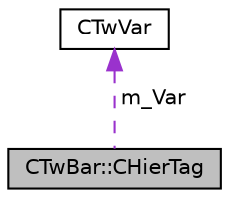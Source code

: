 digraph "CTwBar::CHierTag"
{
  edge [fontname="Helvetica",fontsize="10",labelfontname="Helvetica",labelfontsize="10"];
  node [fontname="Helvetica",fontsize="10",shape=record];
  Node1 [label="CTwBar::CHierTag",height=0.2,width=0.4,color="black", fillcolor="grey75", style="filled", fontcolor="black"];
  Node2 -> Node1 [dir="back",color="darkorchid3",fontsize="10",style="dashed",label=" m_Var" ,fontname="Helvetica"];
  Node2 [label="CTwVar",height=0.2,width=0.4,color="black", fillcolor="white", style="filled",URL="$struct_c_tw_var.html"];
}
